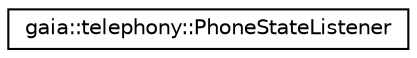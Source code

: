 digraph G
{
  edge [fontname="Helvetica",fontsize="10",labelfontname="Helvetica",labelfontsize="10"];
  node [fontname="Helvetica",fontsize="10",shape=record];
  rankdir=LR;
  Node1 [label="gaia::telephony::PhoneStateListener",height=0.2,width=0.4,color="black", fillcolor="white", style="filled",URL="$d1/d77/classgaia_1_1telephony_1_1_phone_state_listener.html",tooltip="A listener class for monitoring changes in specific telephony states on the device, including service state, signal strength, message waiting indicator (voicemail), and others."];
}

